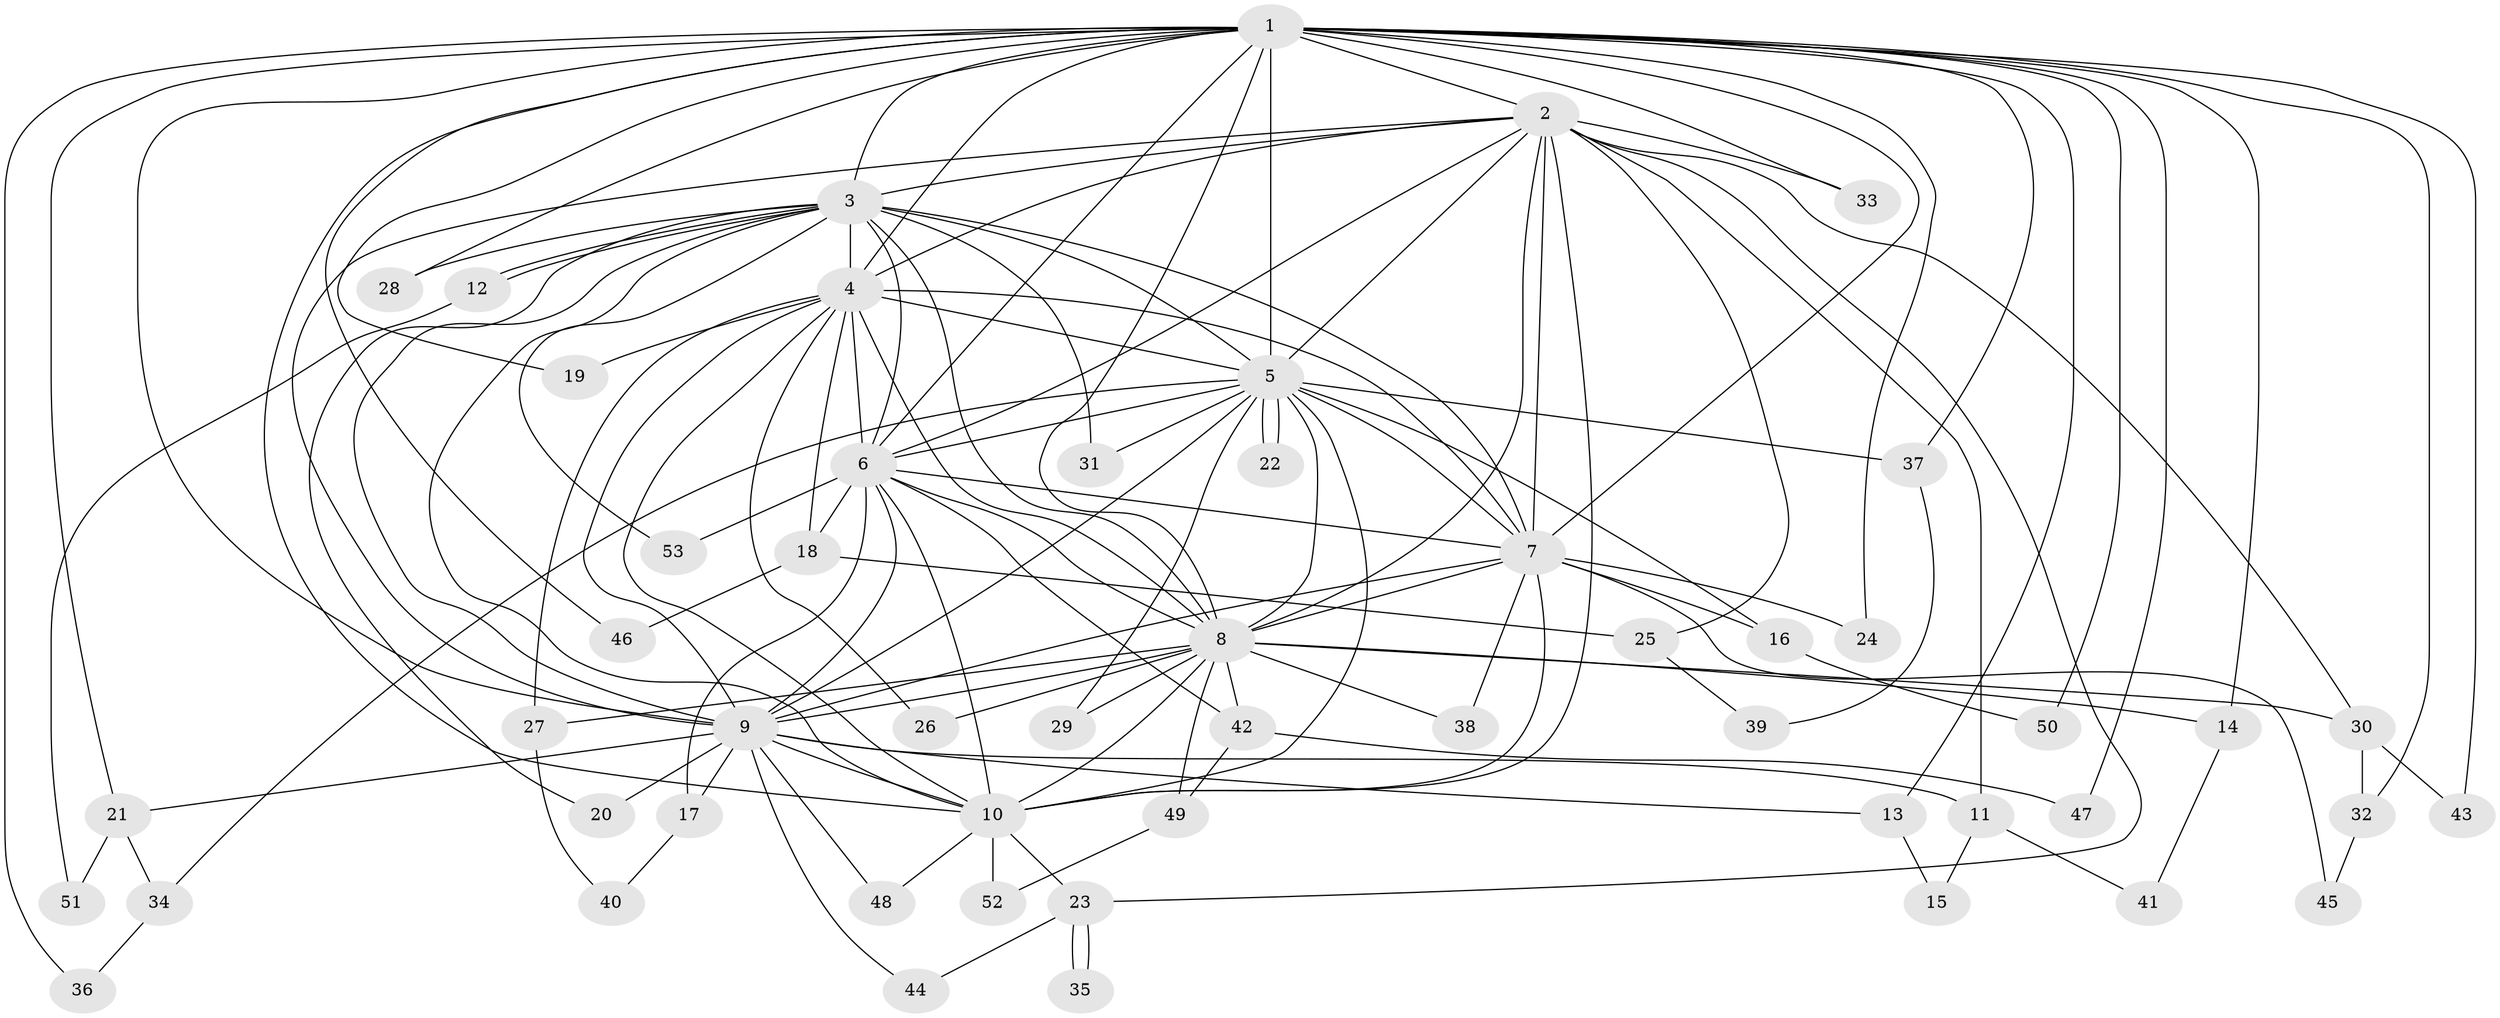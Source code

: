 // Generated by graph-tools (version 1.1) at 2025/49/03/09/25 03:49:44]
// undirected, 53 vertices, 131 edges
graph export_dot {
graph [start="1"]
  node [color=gray90,style=filled];
  1;
  2;
  3;
  4;
  5;
  6;
  7;
  8;
  9;
  10;
  11;
  12;
  13;
  14;
  15;
  16;
  17;
  18;
  19;
  20;
  21;
  22;
  23;
  24;
  25;
  26;
  27;
  28;
  29;
  30;
  31;
  32;
  33;
  34;
  35;
  36;
  37;
  38;
  39;
  40;
  41;
  42;
  43;
  44;
  45;
  46;
  47;
  48;
  49;
  50;
  51;
  52;
  53;
  1 -- 2;
  1 -- 3;
  1 -- 4;
  1 -- 5;
  1 -- 6;
  1 -- 7;
  1 -- 8;
  1 -- 9;
  1 -- 10;
  1 -- 13;
  1 -- 14;
  1 -- 19;
  1 -- 21;
  1 -- 24;
  1 -- 28;
  1 -- 32;
  1 -- 33;
  1 -- 36;
  1 -- 37;
  1 -- 43;
  1 -- 46;
  1 -- 47;
  1 -- 50;
  2 -- 3;
  2 -- 4;
  2 -- 5;
  2 -- 6;
  2 -- 7;
  2 -- 8;
  2 -- 9;
  2 -- 10;
  2 -- 11;
  2 -- 23;
  2 -- 25;
  2 -- 30;
  2 -- 33;
  3 -- 4;
  3 -- 5;
  3 -- 6;
  3 -- 7;
  3 -- 8;
  3 -- 9;
  3 -- 10;
  3 -- 12;
  3 -- 12;
  3 -- 20;
  3 -- 28;
  3 -- 31;
  3 -- 53;
  4 -- 5;
  4 -- 6;
  4 -- 7;
  4 -- 8;
  4 -- 9;
  4 -- 10;
  4 -- 18;
  4 -- 19;
  4 -- 26;
  4 -- 27;
  5 -- 6;
  5 -- 7;
  5 -- 8;
  5 -- 9;
  5 -- 10;
  5 -- 16;
  5 -- 22;
  5 -- 22;
  5 -- 29;
  5 -- 31;
  5 -- 34;
  5 -- 37;
  6 -- 7;
  6 -- 8;
  6 -- 9;
  6 -- 10;
  6 -- 17;
  6 -- 18;
  6 -- 42;
  6 -- 53;
  7 -- 8;
  7 -- 9;
  7 -- 10;
  7 -- 16;
  7 -- 24;
  7 -- 38;
  7 -- 45;
  8 -- 9;
  8 -- 10;
  8 -- 14;
  8 -- 26;
  8 -- 27;
  8 -- 29;
  8 -- 30;
  8 -- 38;
  8 -- 42;
  8 -- 49;
  9 -- 10;
  9 -- 11;
  9 -- 13;
  9 -- 17;
  9 -- 20;
  9 -- 21;
  9 -- 44;
  9 -- 48;
  10 -- 23;
  10 -- 48;
  10 -- 52;
  11 -- 15;
  11 -- 41;
  12 -- 51;
  13 -- 15;
  14 -- 41;
  16 -- 50;
  17 -- 40;
  18 -- 25;
  18 -- 46;
  21 -- 34;
  21 -- 51;
  23 -- 35;
  23 -- 35;
  23 -- 44;
  25 -- 39;
  27 -- 40;
  30 -- 32;
  30 -- 43;
  32 -- 45;
  34 -- 36;
  37 -- 39;
  42 -- 47;
  42 -- 49;
  49 -- 52;
}
